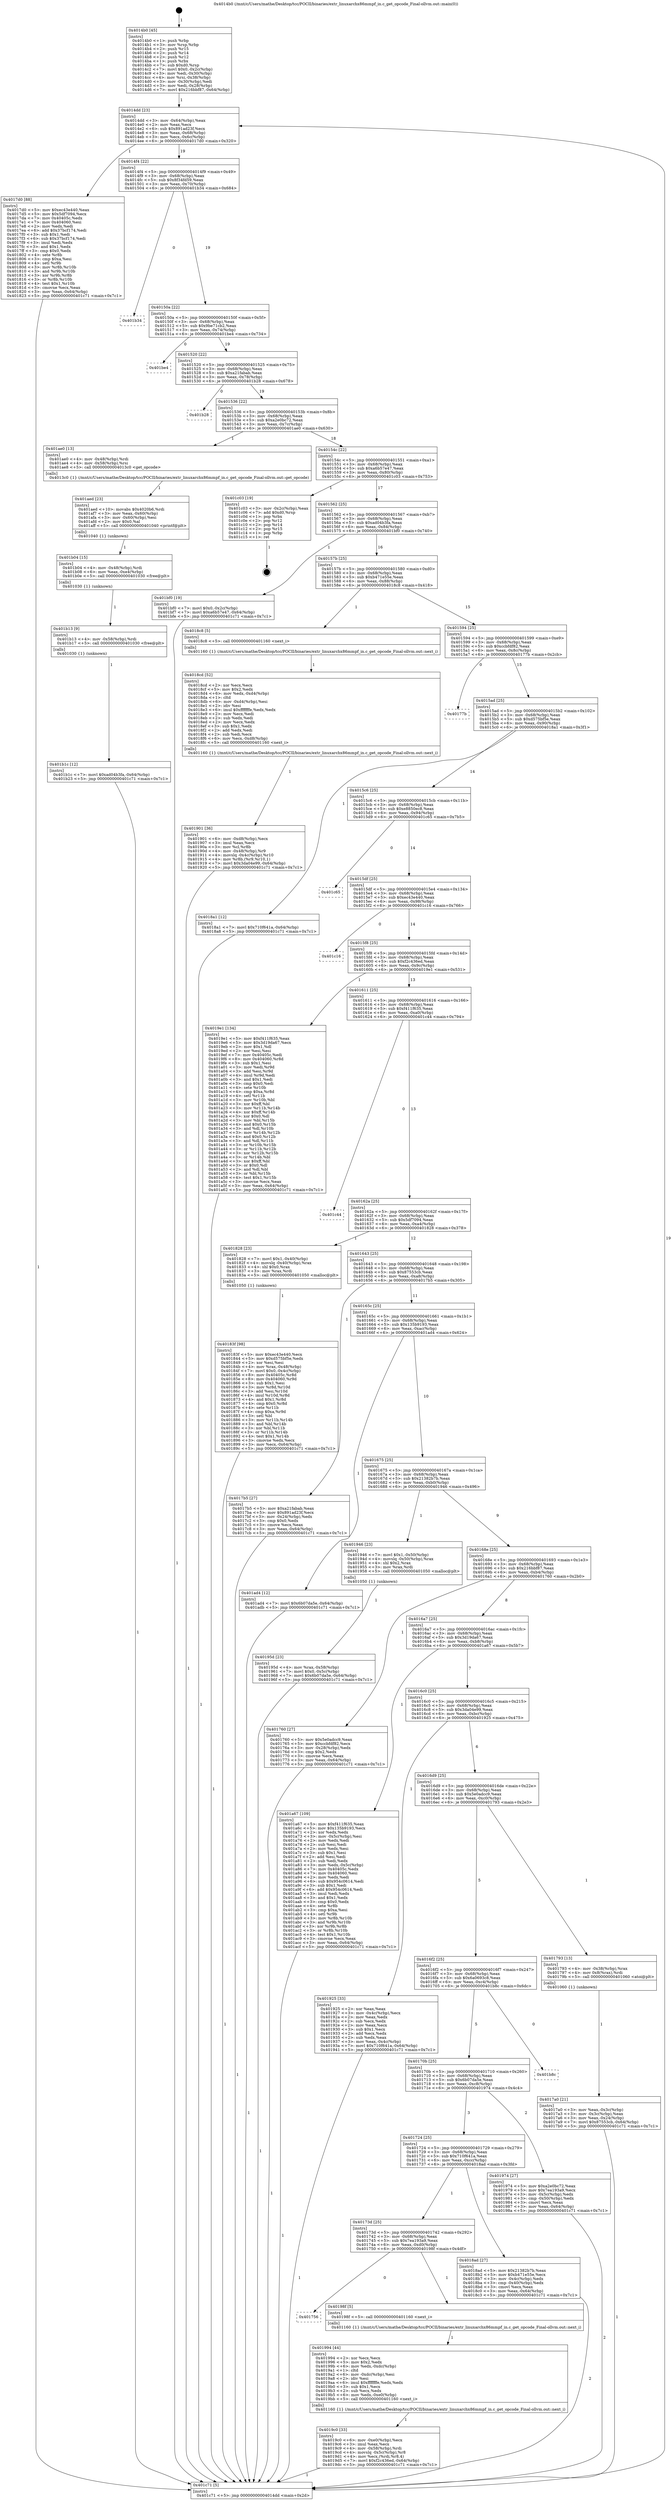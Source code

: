 digraph "0x4014b0" {
  label = "0x4014b0 (/mnt/c/Users/mathe/Desktop/tcc/POCII/binaries/extr_linuxarchx86mmpf_in.c_get_opcode_Final-ollvm.out::main(0))"
  labelloc = "t"
  node[shape=record]

  Entry [label="",width=0.3,height=0.3,shape=circle,fillcolor=black,style=filled]
  "0x4014dd" [label="{
     0x4014dd [23]\l
     | [instrs]\l
     &nbsp;&nbsp;0x4014dd \<+3\>: mov -0x64(%rbp),%eax\l
     &nbsp;&nbsp;0x4014e0 \<+2\>: mov %eax,%ecx\l
     &nbsp;&nbsp;0x4014e2 \<+6\>: sub $0x891ad23f,%ecx\l
     &nbsp;&nbsp;0x4014e8 \<+3\>: mov %eax,-0x68(%rbp)\l
     &nbsp;&nbsp;0x4014eb \<+3\>: mov %ecx,-0x6c(%rbp)\l
     &nbsp;&nbsp;0x4014ee \<+6\>: je 00000000004017d0 \<main+0x320\>\l
  }"]
  "0x4017d0" [label="{
     0x4017d0 [88]\l
     | [instrs]\l
     &nbsp;&nbsp;0x4017d0 \<+5\>: mov $0xec43e440,%eax\l
     &nbsp;&nbsp;0x4017d5 \<+5\>: mov $0x5df7094,%ecx\l
     &nbsp;&nbsp;0x4017da \<+7\>: mov 0x40405c,%edx\l
     &nbsp;&nbsp;0x4017e1 \<+7\>: mov 0x404060,%esi\l
     &nbsp;&nbsp;0x4017e8 \<+2\>: mov %edx,%edi\l
     &nbsp;&nbsp;0x4017ea \<+6\>: add $0x37bcf174,%edi\l
     &nbsp;&nbsp;0x4017f0 \<+3\>: sub $0x1,%edi\l
     &nbsp;&nbsp;0x4017f3 \<+6\>: sub $0x37bcf174,%edi\l
     &nbsp;&nbsp;0x4017f9 \<+3\>: imul %edi,%edx\l
     &nbsp;&nbsp;0x4017fc \<+3\>: and $0x1,%edx\l
     &nbsp;&nbsp;0x4017ff \<+3\>: cmp $0x0,%edx\l
     &nbsp;&nbsp;0x401802 \<+4\>: sete %r8b\l
     &nbsp;&nbsp;0x401806 \<+3\>: cmp $0xa,%esi\l
     &nbsp;&nbsp;0x401809 \<+4\>: setl %r9b\l
     &nbsp;&nbsp;0x40180d \<+3\>: mov %r8b,%r10b\l
     &nbsp;&nbsp;0x401810 \<+3\>: and %r9b,%r10b\l
     &nbsp;&nbsp;0x401813 \<+3\>: xor %r9b,%r8b\l
     &nbsp;&nbsp;0x401816 \<+3\>: or %r8b,%r10b\l
     &nbsp;&nbsp;0x401819 \<+4\>: test $0x1,%r10b\l
     &nbsp;&nbsp;0x40181d \<+3\>: cmovne %ecx,%eax\l
     &nbsp;&nbsp;0x401820 \<+3\>: mov %eax,-0x64(%rbp)\l
     &nbsp;&nbsp;0x401823 \<+5\>: jmp 0000000000401c71 \<main+0x7c1\>\l
  }"]
  "0x4014f4" [label="{
     0x4014f4 [22]\l
     | [instrs]\l
     &nbsp;&nbsp;0x4014f4 \<+5\>: jmp 00000000004014f9 \<main+0x49\>\l
     &nbsp;&nbsp;0x4014f9 \<+3\>: mov -0x68(%rbp),%eax\l
     &nbsp;&nbsp;0x4014fc \<+5\>: sub $0x8f34fd59,%eax\l
     &nbsp;&nbsp;0x401501 \<+3\>: mov %eax,-0x70(%rbp)\l
     &nbsp;&nbsp;0x401504 \<+6\>: je 0000000000401b34 \<main+0x684\>\l
  }"]
  Exit [label="",width=0.3,height=0.3,shape=circle,fillcolor=black,style=filled,peripheries=2]
  "0x401b34" [label="{
     0x401b34\l
  }", style=dashed]
  "0x40150a" [label="{
     0x40150a [22]\l
     | [instrs]\l
     &nbsp;&nbsp;0x40150a \<+5\>: jmp 000000000040150f \<main+0x5f\>\l
     &nbsp;&nbsp;0x40150f \<+3\>: mov -0x68(%rbp),%eax\l
     &nbsp;&nbsp;0x401512 \<+5\>: sub $0x9be71cb2,%eax\l
     &nbsp;&nbsp;0x401517 \<+3\>: mov %eax,-0x74(%rbp)\l
     &nbsp;&nbsp;0x40151a \<+6\>: je 0000000000401be4 \<main+0x734\>\l
  }"]
  "0x401b1c" [label="{
     0x401b1c [12]\l
     | [instrs]\l
     &nbsp;&nbsp;0x401b1c \<+7\>: movl $0xad04b3fa,-0x64(%rbp)\l
     &nbsp;&nbsp;0x401b23 \<+5\>: jmp 0000000000401c71 \<main+0x7c1\>\l
  }"]
  "0x401be4" [label="{
     0x401be4\l
  }", style=dashed]
  "0x401520" [label="{
     0x401520 [22]\l
     | [instrs]\l
     &nbsp;&nbsp;0x401520 \<+5\>: jmp 0000000000401525 \<main+0x75\>\l
     &nbsp;&nbsp;0x401525 \<+3\>: mov -0x68(%rbp),%eax\l
     &nbsp;&nbsp;0x401528 \<+5\>: sub $0xa21fabab,%eax\l
     &nbsp;&nbsp;0x40152d \<+3\>: mov %eax,-0x78(%rbp)\l
     &nbsp;&nbsp;0x401530 \<+6\>: je 0000000000401b28 \<main+0x678\>\l
  }"]
  "0x401b13" [label="{
     0x401b13 [9]\l
     | [instrs]\l
     &nbsp;&nbsp;0x401b13 \<+4\>: mov -0x58(%rbp),%rdi\l
     &nbsp;&nbsp;0x401b17 \<+5\>: call 0000000000401030 \<free@plt\>\l
     | [calls]\l
     &nbsp;&nbsp;0x401030 \{1\} (unknown)\l
  }"]
  "0x401b28" [label="{
     0x401b28\l
  }", style=dashed]
  "0x401536" [label="{
     0x401536 [22]\l
     | [instrs]\l
     &nbsp;&nbsp;0x401536 \<+5\>: jmp 000000000040153b \<main+0x8b\>\l
     &nbsp;&nbsp;0x40153b \<+3\>: mov -0x68(%rbp),%eax\l
     &nbsp;&nbsp;0x40153e \<+5\>: sub $0xa2e0bc72,%eax\l
     &nbsp;&nbsp;0x401543 \<+3\>: mov %eax,-0x7c(%rbp)\l
     &nbsp;&nbsp;0x401546 \<+6\>: je 0000000000401ae0 \<main+0x630\>\l
  }"]
  "0x401b04" [label="{
     0x401b04 [15]\l
     | [instrs]\l
     &nbsp;&nbsp;0x401b04 \<+4\>: mov -0x48(%rbp),%rdi\l
     &nbsp;&nbsp;0x401b08 \<+6\>: mov %eax,-0xe4(%rbp)\l
     &nbsp;&nbsp;0x401b0e \<+5\>: call 0000000000401030 \<free@plt\>\l
     | [calls]\l
     &nbsp;&nbsp;0x401030 \{1\} (unknown)\l
  }"]
  "0x401ae0" [label="{
     0x401ae0 [13]\l
     | [instrs]\l
     &nbsp;&nbsp;0x401ae0 \<+4\>: mov -0x48(%rbp),%rdi\l
     &nbsp;&nbsp;0x401ae4 \<+4\>: mov -0x58(%rbp),%rsi\l
     &nbsp;&nbsp;0x401ae8 \<+5\>: call 00000000004013c0 \<get_opcode\>\l
     | [calls]\l
     &nbsp;&nbsp;0x4013c0 \{1\} (/mnt/c/Users/mathe/Desktop/tcc/POCII/binaries/extr_linuxarchx86mmpf_in.c_get_opcode_Final-ollvm.out::get_opcode)\l
  }"]
  "0x40154c" [label="{
     0x40154c [22]\l
     | [instrs]\l
     &nbsp;&nbsp;0x40154c \<+5\>: jmp 0000000000401551 \<main+0xa1\>\l
     &nbsp;&nbsp;0x401551 \<+3\>: mov -0x68(%rbp),%eax\l
     &nbsp;&nbsp;0x401554 \<+5\>: sub $0xa6b57e47,%eax\l
     &nbsp;&nbsp;0x401559 \<+3\>: mov %eax,-0x80(%rbp)\l
     &nbsp;&nbsp;0x40155c \<+6\>: je 0000000000401c03 \<main+0x753\>\l
  }"]
  "0x401aed" [label="{
     0x401aed [23]\l
     | [instrs]\l
     &nbsp;&nbsp;0x401aed \<+10\>: movabs $0x4020b6,%rdi\l
     &nbsp;&nbsp;0x401af7 \<+3\>: mov %eax,-0x60(%rbp)\l
     &nbsp;&nbsp;0x401afa \<+3\>: mov -0x60(%rbp),%esi\l
     &nbsp;&nbsp;0x401afd \<+2\>: mov $0x0,%al\l
     &nbsp;&nbsp;0x401aff \<+5\>: call 0000000000401040 \<printf@plt\>\l
     | [calls]\l
     &nbsp;&nbsp;0x401040 \{1\} (unknown)\l
  }"]
  "0x401c03" [label="{
     0x401c03 [19]\l
     | [instrs]\l
     &nbsp;&nbsp;0x401c03 \<+3\>: mov -0x2c(%rbp),%eax\l
     &nbsp;&nbsp;0x401c06 \<+7\>: add $0xd0,%rsp\l
     &nbsp;&nbsp;0x401c0d \<+1\>: pop %rbx\l
     &nbsp;&nbsp;0x401c0e \<+2\>: pop %r12\l
     &nbsp;&nbsp;0x401c10 \<+2\>: pop %r14\l
     &nbsp;&nbsp;0x401c12 \<+2\>: pop %r15\l
     &nbsp;&nbsp;0x401c14 \<+1\>: pop %rbp\l
     &nbsp;&nbsp;0x401c15 \<+1\>: ret\l
  }"]
  "0x401562" [label="{
     0x401562 [25]\l
     | [instrs]\l
     &nbsp;&nbsp;0x401562 \<+5\>: jmp 0000000000401567 \<main+0xb7\>\l
     &nbsp;&nbsp;0x401567 \<+3\>: mov -0x68(%rbp),%eax\l
     &nbsp;&nbsp;0x40156a \<+5\>: sub $0xad04b3fa,%eax\l
     &nbsp;&nbsp;0x40156f \<+6\>: mov %eax,-0x84(%rbp)\l
     &nbsp;&nbsp;0x401575 \<+6\>: je 0000000000401bf0 \<main+0x740\>\l
  }"]
  "0x4019c0" [label="{
     0x4019c0 [33]\l
     | [instrs]\l
     &nbsp;&nbsp;0x4019c0 \<+6\>: mov -0xe0(%rbp),%ecx\l
     &nbsp;&nbsp;0x4019c6 \<+3\>: imul %eax,%ecx\l
     &nbsp;&nbsp;0x4019c9 \<+4\>: mov -0x58(%rbp),%rdi\l
     &nbsp;&nbsp;0x4019cd \<+4\>: movslq -0x5c(%rbp),%r8\l
     &nbsp;&nbsp;0x4019d1 \<+4\>: mov %ecx,(%rdi,%r8,4)\l
     &nbsp;&nbsp;0x4019d5 \<+7\>: movl $0xf2c436ed,-0x64(%rbp)\l
     &nbsp;&nbsp;0x4019dc \<+5\>: jmp 0000000000401c71 \<main+0x7c1\>\l
  }"]
  "0x401bf0" [label="{
     0x401bf0 [19]\l
     | [instrs]\l
     &nbsp;&nbsp;0x401bf0 \<+7\>: movl $0x0,-0x2c(%rbp)\l
     &nbsp;&nbsp;0x401bf7 \<+7\>: movl $0xa6b57e47,-0x64(%rbp)\l
     &nbsp;&nbsp;0x401bfe \<+5\>: jmp 0000000000401c71 \<main+0x7c1\>\l
  }"]
  "0x40157b" [label="{
     0x40157b [25]\l
     | [instrs]\l
     &nbsp;&nbsp;0x40157b \<+5\>: jmp 0000000000401580 \<main+0xd0\>\l
     &nbsp;&nbsp;0x401580 \<+3\>: mov -0x68(%rbp),%eax\l
     &nbsp;&nbsp;0x401583 \<+5\>: sub $0xb471e55e,%eax\l
     &nbsp;&nbsp;0x401588 \<+6\>: mov %eax,-0x88(%rbp)\l
     &nbsp;&nbsp;0x40158e \<+6\>: je 00000000004018c8 \<main+0x418\>\l
  }"]
  "0x401994" [label="{
     0x401994 [44]\l
     | [instrs]\l
     &nbsp;&nbsp;0x401994 \<+2\>: xor %ecx,%ecx\l
     &nbsp;&nbsp;0x401996 \<+5\>: mov $0x2,%edx\l
     &nbsp;&nbsp;0x40199b \<+6\>: mov %edx,-0xdc(%rbp)\l
     &nbsp;&nbsp;0x4019a1 \<+1\>: cltd\l
     &nbsp;&nbsp;0x4019a2 \<+6\>: mov -0xdc(%rbp),%esi\l
     &nbsp;&nbsp;0x4019a8 \<+2\>: idiv %esi\l
     &nbsp;&nbsp;0x4019aa \<+6\>: imul $0xfffffffe,%edx,%edx\l
     &nbsp;&nbsp;0x4019b0 \<+3\>: sub $0x1,%ecx\l
     &nbsp;&nbsp;0x4019b3 \<+2\>: sub %ecx,%edx\l
     &nbsp;&nbsp;0x4019b5 \<+6\>: mov %edx,-0xe0(%rbp)\l
     &nbsp;&nbsp;0x4019bb \<+5\>: call 0000000000401160 \<next_i\>\l
     | [calls]\l
     &nbsp;&nbsp;0x401160 \{1\} (/mnt/c/Users/mathe/Desktop/tcc/POCII/binaries/extr_linuxarchx86mmpf_in.c_get_opcode_Final-ollvm.out::next_i)\l
  }"]
  "0x4018c8" [label="{
     0x4018c8 [5]\l
     | [instrs]\l
     &nbsp;&nbsp;0x4018c8 \<+5\>: call 0000000000401160 \<next_i\>\l
     | [calls]\l
     &nbsp;&nbsp;0x401160 \{1\} (/mnt/c/Users/mathe/Desktop/tcc/POCII/binaries/extr_linuxarchx86mmpf_in.c_get_opcode_Final-ollvm.out::next_i)\l
  }"]
  "0x401594" [label="{
     0x401594 [25]\l
     | [instrs]\l
     &nbsp;&nbsp;0x401594 \<+5\>: jmp 0000000000401599 \<main+0xe9\>\l
     &nbsp;&nbsp;0x401599 \<+3\>: mov -0x68(%rbp),%eax\l
     &nbsp;&nbsp;0x40159c \<+5\>: sub $0xccbfdf82,%eax\l
     &nbsp;&nbsp;0x4015a1 \<+6\>: mov %eax,-0x8c(%rbp)\l
     &nbsp;&nbsp;0x4015a7 \<+6\>: je 000000000040177b \<main+0x2cb\>\l
  }"]
  "0x401756" [label="{
     0x401756\l
  }", style=dashed]
  "0x40177b" [label="{
     0x40177b\l
  }", style=dashed]
  "0x4015ad" [label="{
     0x4015ad [25]\l
     | [instrs]\l
     &nbsp;&nbsp;0x4015ad \<+5\>: jmp 00000000004015b2 \<main+0x102\>\l
     &nbsp;&nbsp;0x4015b2 \<+3\>: mov -0x68(%rbp),%eax\l
     &nbsp;&nbsp;0x4015b5 \<+5\>: sub $0xd575bf5e,%eax\l
     &nbsp;&nbsp;0x4015ba \<+6\>: mov %eax,-0x90(%rbp)\l
     &nbsp;&nbsp;0x4015c0 \<+6\>: je 00000000004018a1 \<main+0x3f1\>\l
  }"]
  "0x40198f" [label="{
     0x40198f [5]\l
     | [instrs]\l
     &nbsp;&nbsp;0x40198f \<+5\>: call 0000000000401160 \<next_i\>\l
     | [calls]\l
     &nbsp;&nbsp;0x401160 \{1\} (/mnt/c/Users/mathe/Desktop/tcc/POCII/binaries/extr_linuxarchx86mmpf_in.c_get_opcode_Final-ollvm.out::next_i)\l
  }"]
  "0x4018a1" [label="{
     0x4018a1 [12]\l
     | [instrs]\l
     &nbsp;&nbsp;0x4018a1 \<+7\>: movl $0x710f641a,-0x64(%rbp)\l
     &nbsp;&nbsp;0x4018a8 \<+5\>: jmp 0000000000401c71 \<main+0x7c1\>\l
  }"]
  "0x4015c6" [label="{
     0x4015c6 [25]\l
     | [instrs]\l
     &nbsp;&nbsp;0x4015c6 \<+5\>: jmp 00000000004015cb \<main+0x11b\>\l
     &nbsp;&nbsp;0x4015cb \<+3\>: mov -0x68(%rbp),%eax\l
     &nbsp;&nbsp;0x4015ce \<+5\>: sub $0xe8850ec8,%eax\l
     &nbsp;&nbsp;0x4015d3 \<+6\>: mov %eax,-0x94(%rbp)\l
     &nbsp;&nbsp;0x4015d9 \<+6\>: je 0000000000401c65 \<main+0x7b5\>\l
  }"]
  "0x40195d" [label="{
     0x40195d [23]\l
     | [instrs]\l
     &nbsp;&nbsp;0x40195d \<+4\>: mov %rax,-0x58(%rbp)\l
     &nbsp;&nbsp;0x401961 \<+7\>: movl $0x0,-0x5c(%rbp)\l
     &nbsp;&nbsp;0x401968 \<+7\>: movl $0x6b07da5e,-0x64(%rbp)\l
     &nbsp;&nbsp;0x40196f \<+5\>: jmp 0000000000401c71 \<main+0x7c1\>\l
  }"]
  "0x401c65" [label="{
     0x401c65\l
  }", style=dashed]
  "0x4015df" [label="{
     0x4015df [25]\l
     | [instrs]\l
     &nbsp;&nbsp;0x4015df \<+5\>: jmp 00000000004015e4 \<main+0x134\>\l
     &nbsp;&nbsp;0x4015e4 \<+3\>: mov -0x68(%rbp),%eax\l
     &nbsp;&nbsp;0x4015e7 \<+5\>: sub $0xec43e440,%eax\l
     &nbsp;&nbsp;0x4015ec \<+6\>: mov %eax,-0x98(%rbp)\l
     &nbsp;&nbsp;0x4015f2 \<+6\>: je 0000000000401c16 \<main+0x766\>\l
  }"]
  "0x401901" [label="{
     0x401901 [36]\l
     | [instrs]\l
     &nbsp;&nbsp;0x401901 \<+6\>: mov -0xd8(%rbp),%ecx\l
     &nbsp;&nbsp;0x401907 \<+3\>: imul %eax,%ecx\l
     &nbsp;&nbsp;0x40190a \<+3\>: mov %cl,%r8b\l
     &nbsp;&nbsp;0x40190d \<+4\>: mov -0x48(%rbp),%r9\l
     &nbsp;&nbsp;0x401911 \<+4\>: movslq -0x4c(%rbp),%r10\l
     &nbsp;&nbsp;0x401915 \<+4\>: mov %r8b,(%r9,%r10,1)\l
     &nbsp;&nbsp;0x401919 \<+7\>: movl $0x3da04e99,-0x64(%rbp)\l
     &nbsp;&nbsp;0x401920 \<+5\>: jmp 0000000000401c71 \<main+0x7c1\>\l
  }"]
  "0x401c16" [label="{
     0x401c16\l
  }", style=dashed]
  "0x4015f8" [label="{
     0x4015f8 [25]\l
     | [instrs]\l
     &nbsp;&nbsp;0x4015f8 \<+5\>: jmp 00000000004015fd \<main+0x14d\>\l
     &nbsp;&nbsp;0x4015fd \<+3\>: mov -0x68(%rbp),%eax\l
     &nbsp;&nbsp;0x401600 \<+5\>: sub $0xf2c436ed,%eax\l
     &nbsp;&nbsp;0x401605 \<+6\>: mov %eax,-0x9c(%rbp)\l
     &nbsp;&nbsp;0x40160b \<+6\>: je 00000000004019e1 \<main+0x531\>\l
  }"]
  "0x4018cd" [label="{
     0x4018cd [52]\l
     | [instrs]\l
     &nbsp;&nbsp;0x4018cd \<+2\>: xor %ecx,%ecx\l
     &nbsp;&nbsp;0x4018cf \<+5\>: mov $0x2,%edx\l
     &nbsp;&nbsp;0x4018d4 \<+6\>: mov %edx,-0xd4(%rbp)\l
     &nbsp;&nbsp;0x4018da \<+1\>: cltd\l
     &nbsp;&nbsp;0x4018db \<+6\>: mov -0xd4(%rbp),%esi\l
     &nbsp;&nbsp;0x4018e1 \<+2\>: idiv %esi\l
     &nbsp;&nbsp;0x4018e3 \<+6\>: imul $0xfffffffe,%edx,%edx\l
     &nbsp;&nbsp;0x4018e9 \<+2\>: mov %ecx,%edi\l
     &nbsp;&nbsp;0x4018eb \<+2\>: sub %edx,%edi\l
     &nbsp;&nbsp;0x4018ed \<+2\>: mov %ecx,%edx\l
     &nbsp;&nbsp;0x4018ef \<+3\>: sub $0x1,%edx\l
     &nbsp;&nbsp;0x4018f2 \<+2\>: add %edx,%edi\l
     &nbsp;&nbsp;0x4018f4 \<+2\>: sub %edi,%ecx\l
     &nbsp;&nbsp;0x4018f6 \<+6\>: mov %ecx,-0xd8(%rbp)\l
     &nbsp;&nbsp;0x4018fc \<+5\>: call 0000000000401160 \<next_i\>\l
     | [calls]\l
     &nbsp;&nbsp;0x401160 \{1\} (/mnt/c/Users/mathe/Desktop/tcc/POCII/binaries/extr_linuxarchx86mmpf_in.c_get_opcode_Final-ollvm.out::next_i)\l
  }"]
  "0x4019e1" [label="{
     0x4019e1 [134]\l
     | [instrs]\l
     &nbsp;&nbsp;0x4019e1 \<+5\>: mov $0xf411f635,%eax\l
     &nbsp;&nbsp;0x4019e6 \<+5\>: mov $0x3d19da67,%ecx\l
     &nbsp;&nbsp;0x4019eb \<+2\>: mov $0x1,%dl\l
     &nbsp;&nbsp;0x4019ed \<+2\>: xor %esi,%esi\l
     &nbsp;&nbsp;0x4019ef \<+7\>: mov 0x40405c,%edi\l
     &nbsp;&nbsp;0x4019f6 \<+8\>: mov 0x404060,%r8d\l
     &nbsp;&nbsp;0x4019fe \<+3\>: sub $0x1,%esi\l
     &nbsp;&nbsp;0x401a01 \<+3\>: mov %edi,%r9d\l
     &nbsp;&nbsp;0x401a04 \<+3\>: add %esi,%r9d\l
     &nbsp;&nbsp;0x401a07 \<+4\>: imul %r9d,%edi\l
     &nbsp;&nbsp;0x401a0b \<+3\>: and $0x1,%edi\l
     &nbsp;&nbsp;0x401a0e \<+3\>: cmp $0x0,%edi\l
     &nbsp;&nbsp;0x401a11 \<+4\>: sete %r10b\l
     &nbsp;&nbsp;0x401a15 \<+4\>: cmp $0xa,%r8d\l
     &nbsp;&nbsp;0x401a19 \<+4\>: setl %r11b\l
     &nbsp;&nbsp;0x401a1d \<+3\>: mov %r10b,%bl\l
     &nbsp;&nbsp;0x401a20 \<+3\>: xor $0xff,%bl\l
     &nbsp;&nbsp;0x401a23 \<+3\>: mov %r11b,%r14b\l
     &nbsp;&nbsp;0x401a26 \<+4\>: xor $0xff,%r14b\l
     &nbsp;&nbsp;0x401a2a \<+3\>: xor $0x0,%dl\l
     &nbsp;&nbsp;0x401a2d \<+3\>: mov %bl,%r15b\l
     &nbsp;&nbsp;0x401a30 \<+4\>: and $0x0,%r15b\l
     &nbsp;&nbsp;0x401a34 \<+3\>: and %dl,%r10b\l
     &nbsp;&nbsp;0x401a37 \<+3\>: mov %r14b,%r12b\l
     &nbsp;&nbsp;0x401a3a \<+4\>: and $0x0,%r12b\l
     &nbsp;&nbsp;0x401a3e \<+3\>: and %dl,%r11b\l
     &nbsp;&nbsp;0x401a41 \<+3\>: or %r10b,%r15b\l
     &nbsp;&nbsp;0x401a44 \<+3\>: or %r11b,%r12b\l
     &nbsp;&nbsp;0x401a47 \<+3\>: xor %r12b,%r15b\l
     &nbsp;&nbsp;0x401a4a \<+3\>: or %r14b,%bl\l
     &nbsp;&nbsp;0x401a4d \<+3\>: xor $0xff,%bl\l
     &nbsp;&nbsp;0x401a50 \<+3\>: or $0x0,%dl\l
     &nbsp;&nbsp;0x401a53 \<+2\>: and %dl,%bl\l
     &nbsp;&nbsp;0x401a55 \<+3\>: or %bl,%r15b\l
     &nbsp;&nbsp;0x401a58 \<+4\>: test $0x1,%r15b\l
     &nbsp;&nbsp;0x401a5c \<+3\>: cmovne %ecx,%eax\l
     &nbsp;&nbsp;0x401a5f \<+3\>: mov %eax,-0x64(%rbp)\l
     &nbsp;&nbsp;0x401a62 \<+5\>: jmp 0000000000401c71 \<main+0x7c1\>\l
  }"]
  "0x401611" [label="{
     0x401611 [25]\l
     | [instrs]\l
     &nbsp;&nbsp;0x401611 \<+5\>: jmp 0000000000401616 \<main+0x166\>\l
     &nbsp;&nbsp;0x401616 \<+3\>: mov -0x68(%rbp),%eax\l
     &nbsp;&nbsp;0x401619 \<+5\>: sub $0xf411f635,%eax\l
     &nbsp;&nbsp;0x40161e \<+6\>: mov %eax,-0xa0(%rbp)\l
     &nbsp;&nbsp;0x401624 \<+6\>: je 0000000000401c44 \<main+0x794\>\l
  }"]
  "0x40173d" [label="{
     0x40173d [25]\l
     | [instrs]\l
     &nbsp;&nbsp;0x40173d \<+5\>: jmp 0000000000401742 \<main+0x292\>\l
     &nbsp;&nbsp;0x401742 \<+3\>: mov -0x68(%rbp),%eax\l
     &nbsp;&nbsp;0x401745 \<+5\>: sub $0x7ea193a9,%eax\l
     &nbsp;&nbsp;0x40174a \<+6\>: mov %eax,-0xd0(%rbp)\l
     &nbsp;&nbsp;0x401750 \<+6\>: je 000000000040198f \<main+0x4df\>\l
  }"]
  "0x401c44" [label="{
     0x401c44\l
  }", style=dashed]
  "0x40162a" [label="{
     0x40162a [25]\l
     | [instrs]\l
     &nbsp;&nbsp;0x40162a \<+5\>: jmp 000000000040162f \<main+0x17f\>\l
     &nbsp;&nbsp;0x40162f \<+3\>: mov -0x68(%rbp),%eax\l
     &nbsp;&nbsp;0x401632 \<+5\>: sub $0x5df7094,%eax\l
     &nbsp;&nbsp;0x401637 \<+6\>: mov %eax,-0xa4(%rbp)\l
     &nbsp;&nbsp;0x40163d \<+6\>: je 0000000000401828 \<main+0x378\>\l
  }"]
  "0x4018ad" [label="{
     0x4018ad [27]\l
     | [instrs]\l
     &nbsp;&nbsp;0x4018ad \<+5\>: mov $0x21382b7b,%eax\l
     &nbsp;&nbsp;0x4018b2 \<+5\>: mov $0xb471e55e,%ecx\l
     &nbsp;&nbsp;0x4018b7 \<+3\>: mov -0x4c(%rbp),%edx\l
     &nbsp;&nbsp;0x4018ba \<+3\>: cmp -0x40(%rbp),%edx\l
     &nbsp;&nbsp;0x4018bd \<+3\>: cmovl %ecx,%eax\l
     &nbsp;&nbsp;0x4018c0 \<+3\>: mov %eax,-0x64(%rbp)\l
     &nbsp;&nbsp;0x4018c3 \<+5\>: jmp 0000000000401c71 \<main+0x7c1\>\l
  }"]
  "0x401828" [label="{
     0x401828 [23]\l
     | [instrs]\l
     &nbsp;&nbsp;0x401828 \<+7\>: movl $0x1,-0x40(%rbp)\l
     &nbsp;&nbsp;0x40182f \<+4\>: movslq -0x40(%rbp),%rax\l
     &nbsp;&nbsp;0x401833 \<+4\>: shl $0x0,%rax\l
     &nbsp;&nbsp;0x401837 \<+3\>: mov %rax,%rdi\l
     &nbsp;&nbsp;0x40183a \<+5\>: call 0000000000401050 \<malloc@plt\>\l
     | [calls]\l
     &nbsp;&nbsp;0x401050 \{1\} (unknown)\l
  }"]
  "0x401643" [label="{
     0x401643 [25]\l
     | [instrs]\l
     &nbsp;&nbsp;0x401643 \<+5\>: jmp 0000000000401648 \<main+0x198\>\l
     &nbsp;&nbsp;0x401648 \<+3\>: mov -0x68(%rbp),%eax\l
     &nbsp;&nbsp;0x40164b \<+5\>: sub $0x87553cb,%eax\l
     &nbsp;&nbsp;0x401650 \<+6\>: mov %eax,-0xa8(%rbp)\l
     &nbsp;&nbsp;0x401656 \<+6\>: je 00000000004017b5 \<main+0x305\>\l
  }"]
  "0x401724" [label="{
     0x401724 [25]\l
     | [instrs]\l
     &nbsp;&nbsp;0x401724 \<+5\>: jmp 0000000000401729 \<main+0x279\>\l
     &nbsp;&nbsp;0x401729 \<+3\>: mov -0x68(%rbp),%eax\l
     &nbsp;&nbsp;0x40172c \<+5\>: sub $0x710f641a,%eax\l
     &nbsp;&nbsp;0x401731 \<+6\>: mov %eax,-0xcc(%rbp)\l
     &nbsp;&nbsp;0x401737 \<+6\>: je 00000000004018ad \<main+0x3fd\>\l
  }"]
  "0x4017b5" [label="{
     0x4017b5 [27]\l
     | [instrs]\l
     &nbsp;&nbsp;0x4017b5 \<+5\>: mov $0xa21fabab,%eax\l
     &nbsp;&nbsp;0x4017ba \<+5\>: mov $0x891ad23f,%ecx\l
     &nbsp;&nbsp;0x4017bf \<+3\>: mov -0x24(%rbp),%edx\l
     &nbsp;&nbsp;0x4017c2 \<+3\>: cmp $0x0,%edx\l
     &nbsp;&nbsp;0x4017c5 \<+3\>: cmove %ecx,%eax\l
     &nbsp;&nbsp;0x4017c8 \<+3\>: mov %eax,-0x64(%rbp)\l
     &nbsp;&nbsp;0x4017cb \<+5\>: jmp 0000000000401c71 \<main+0x7c1\>\l
  }"]
  "0x40165c" [label="{
     0x40165c [25]\l
     | [instrs]\l
     &nbsp;&nbsp;0x40165c \<+5\>: jmp 0000000000401661 \<main+0x1b1\>\l
     &nbsp;&nbsp;0x401661 \<+3\>: mov -0x68(%rbp),%eax\l
     &nbsp;&nbsp;0x401664 \<+5\>: sub $0x135b9193,%eax\l
     &nbsp;&nbsp;0x401669 \<+6\>: mov %eax,-0xac(%rbp)\l
     &nbsp;&nbsp;0x40166f \<+6\>: je 0000000000401ad4 \<main+0x624\>\l
  }"]
  "0x401974" [label="{
     0x401974 [27]\l
     | [instrs]\l
     &nbsp;&nbsp;0x401974 \<+5\>: mov $0xa2e0bc72,%eax\l
     &nbsp;&nbsp;0x401979 \<+5\>: mov $0x7ea193a9,%ecx\l
     &nbsp;&nbsp;0x40197e \<+3\>: mov -0x5c(%rbp),%edx\l
     &nbsp;&nbsp;0x401981 \<+3\>: cmp -0x50(%rbp),%edx\l
     &nbsp;&nbsp;0x401984 \<+3\>: cmovl %ecx,%eax\l
     &nbsp;&nbsp;0x401987 \<+3\>: mov %eax,-0x64(%rbp)\l
     &nbsp;&nbsp;0x40198a \<+5\>: jmp 0000000000401c71 \<main+0x7c1\>\l
  }"]
  "0x401ad4" [label="{
     0x401ad4 [12]\l
     | [instrs]\l
     &nbsp;&nbsp;0x401ad4 \<+7\>: movl $0x6b07da5e,-0x64(%rbp)\l
     &nbsp;&nbsp;0x401adb \<+5\>: jmp 0000000000401c71 \<main+0x7c1\>\l
  }"]
  "0x401675" [label="{
     0x401675 [25]\l
     | [instrs]\l
     &nbsp;&nbsp;0x401675 \<+5\>: jmp 000000000040167a \<main+0x1ca\>\l
     &nbsp;&nbsp;0x40167a \<+3\>: mov -0x68(%rbp),%eax\l
     &nbsp;&nbsp;0x40167d \<+5\>: sub $0x21382b7b,%eax\l
     &nbsp;&nbsp;0x401682 \<+6\>: mov %eax,-0xb0(%rbp)\l
     &nbsp;&nbsp;0x401688 \<+6\>: je 0000000000401946 \<main+0x496\>\l
  }"]
  "0x40170b" [label="{
     0x40170b [25]\l
     | [instrs]\l
     &nbsp;&nbsp;0x40170b \<+5\>: jmp 0000000000401710 \<main+0x260\>\l
     &nbsp;&nbsp;0x401710 \<+3\>: mov -0x68(%rbp),%eax\l
     &nbsp;&nbsp;0x401713 \<+5\>: sub $0x6b07da5e,%eax\l
     &nbsp;&nbsp;0x401718 \<+6\>: mov %eax,-0xc8(%rbp)\l
     &nbsp;&nbsp;0x40171e \<+6\>: je 0000000000401974 \<main+0x4c4\>\l
  }"]
  "0x401946" [label="{
     0x401946 [23]\l
     | [instrs]\l
     &nbsp;&nbsp;0x401946 \<+7\>: movl $0x1,-0x50(%rbp)\l
     &nbsp;&nbsp;0x40194d \<+4\>: movslq -0x50(%rbp),%rax\l
     &nbsp;&nbsp;0x401951 \<+4\>: shl $0x2,%rax\l
     &nbsp;&nbsp;0x401955 \<+3\>: mov %rax,%rdi\l
     &nbsp;&nbsp;0x401958 \<+5\>: call 0000000000401050 \<malloc@plt\>\l
     | [calls]\l
     &nbsp;&nbsp;0x401050 \{1\} (unknown)\l
  }"]
  "0x40168e" [label="{
     0x40168e [25]\l
     | [instrs]\l
     &nbsp;&nbsp;0x40168e \<+5\>: jmp 0000000000401693 \<main+0x1e3\>\l
     &nbsp;&nbsp;0x401693 \<+3\>: mov -0x68(%rbp),%eax\l
     &nbsp;&nbsp;0x401696 \<+5\>: sub $0x216bbf87,%eax\l
     &nbsp;&nbsp;0x40169b \<+6\>: mov %eax,-0xb4(%rbp)\l
     &nbsp;&nbsp;0x4016a1 \<+6\>: je 0000000000401760 \<main+0x2b0\>\l
  }"]
  "0x401b8c" [label="{
     0x401b8c\l
  }", style=dashed]
  "0x401760" [label="{
     0x401760 [27]\l
     | [instrs]\l
     &nbsp;&nbsp;0x401760 \<+5\>: mov $0x5e0adcc9,%eax\l
     &nbsp;&nbsp;0x401765 \<+5\>: mov $0xccbfdf82,%ecx\l
     &nbsp;&nbsp;0x40176a \<+3\>: mov -0x28(%rbp),%edx\l
     &nbsp;&nbsp;0x40176d \<+3\>: cmp $0x2,%edx\l
     &nbsp;&nbsp;0x401770 \<+3\>: cmovne %ecx,%eax\l
     &nbsp;&nbsp;0x401773 \<+3\>: mov %eax,-0x64(%rbp)\l
     &nbsp;&nbsp;0x401776 \<+5\>: jmp 0000000000401c71 \<main+0x7c1\>\l
  }"]
  "0x4016a7" [label="{
     0x4016a7 [25]\l
     | [instrs]\l
     &nbsp;&nbsp;0x4016a7 \<+5\>: jmp 00000000004016ac \<main+0x1fc\>\l
     &nbsp;&nbsp;0x4016ac \<+3\>: mov -0x68(%rbp),%eax\l
     &nbsp;&nbsp;0x4016af \<+5\>: sub $0x3d19da67,%eax\l
     &nbsp;&nbsp;0x4016b4 \<+6\>: mov %eax,-0xb8(%rbp)\l
     &nbsp;&nbsp;0x4016ba \<+6\>: je 0000000000401a67 \<main+0x5b7\>\l
  }"]
  "0x401c71" [label="{
     0x401c71 [5]\l
     | [instrs]\l
     &nbsp;&nbsp;0x401c71 \<+5\>: jmp 00000000004014dd \<main+0x2d\>\l
  }"]
  "0x4014b0" [label="{
     0x4014b0 [45]\l
     | [instrs]\l
     &nbsp;&nbsp;0x4014b0 \<+1\>: push %rbp\l
     &nbsp;&nbsp;0x4014b1 \<+3\>: mov %rsp,%rbp\l
     &nbsp;&nbsp;0x4014b4 \<+2\>: push %r15\l
     &nbsp;&nbsp;0x4014b6 \<+2\>: push %r14\l
     &nbsp;&nbsp;0x4014b8 \<+2\>: push %r12\l
     &nbsp;&nbsp;0x4014ba \<+1\>: push %rbx\l
     &nbsp;&nbsp;0x4014bb \<+7\>: sub $0xd0,%rsp\l
     &nbsp;&nbsp;0x4014c2 \<+7\>: movl $0x0,-0x2c(%rbp)\l
     &nbsp;&nbsp;0x4014c9 \<+3\>: mov %edi,-0x30(%rbp)\l
     &nbsp;&nbsp;0x4014cc \<+4\>: mov %rsi,-0x38(%rbp)\l
     &nbsp;&nbsp;0x4014d0 \<+3\>: mov -0x30(%rbp),%edi\l
     &nbsp;&nbsp;0x4014d3 \<+3\>: mov %edi,-0x28(%rbp)\l
     &nbsp;&nbsp;0x4014d6 \<+7\>: movl $0x216bbf87,-0x64(%rbp)\l
  }"]
  "0x40183f" [label="{
     0x40183f [98]\l
     | [instrs]\l
     &nbsp;&nbsp;0x40183f \<+5\>: mov $0xec43e440,%ecx\l
     &nbsp;&nbsp;0x401844 \<+5\>: mov $0xd575bf5e,%edx\l
     &nbsp;&nbsp;0x401849 \<+2\>: xor %esi,%esi\l
     &nbsp;&nbsp;0x40184b \<+4\>: mov %rax,-0x48(%rbp)\l
     &nbsp;&nbsp;0x40184f \<+7\>: movl $0x0,-0x4c(%rbp)\l
     &nbsp;&nbsp;0x401856 \<+8\>: mov 0x40405c,%r8d\l
     &nbsp;&nbsp;0x40185e \<+8\>: mov 0x404060,%r9d\l
     &nbsp;&nbsp;0x401866 \<+3\>: sub $0x1,%esi\l
     &nbsp;&nbsp;0x401869 \<+3\>: mov %r8d,%r10d\l
     &nbsp;&nbsp;0x40186c \<+3\>: add %esi,%r10d\l
     &nbsp;&nbsp;0x40186f \<+4\>: imul %r10d,%r8d\l
     &nbsp;&nbsp;0x401873 \<+4\>: and $0x1,%r8d\l
     &nbsp;&nbsp;0x401877 \<+4\>: cmp $0x0,%r8d\l
     &nbsp;&nbsp;0x40187b \<+4\>: sete %r11b\l
     &nbsp;&nbsp;0x40187f \<+4\>: cmp $0xa,%r9d\l
     &nbsp;&nbsp;0x401883 \<+3\>: setl %bl\l
     &nbsp;&nbsp;0x401886 \<+3\>: mov %r11b,%r14b\l
     &nbsp;&nbsp;0x401889 \<+3\>: and %bl,%r14b\l
     &nbsp;&nbsp;0x40188c \<+3\>: xor %bl,%r11b\l
     &nbsp;&nbsp;0x40188f \<+3\>: or %r11b,%r14b\l
     &nbsp;&nbsp;0x401892 \<+4\>: test $0x1,%r14b\l
     &nbsp;&nbsp;0x401896 \<+3\>: cmovne %edx,%ecx\l
     &nbsp;&nbsp;0x401899 \<+3\>: mov %ecx,-0x64(%rbp)\l
     &nbsp;&nbsp;0x40189c \<+5\>: jmp 0000000000401c71 \<main+0x7c1\>\l
  }"]
  "0x401a67" [label="{
     0x401a67 [109]\l
     | [instrs]\l
     &nbsp;&nbsp;0x401a67 \<+5\>: mov $0xf411f635,%eax\l
     &nbsp;&nbsp;0x401a6c \<+5\>: mov $0x135b9193,%ecx\l
     &nbsp;&nbsp;0x401a71 \<+2\>: xor %edx,%edx\l
     &nbsp;&nbsp;0x401a73 \<+3\>: mov -0x5c(%rbp),%esi\l
     &nbsp;&nbsp;0x401a76 \<+2\>: mov %edx,%edi\l
     &nbsp;&nbsp;0x401a78 \<+2\>: sub %esi,%edi\l
     &nbsp;&nbsp;0x401a7a \<+2\>: mov %edx,%esi\l
     &nbsp;&nbsp;0x401a7c \<+3\>: sub $0x1,%esi\l
     &nbsp;&nbsp;0x401a7f \<+2\>: add %esi,%edi\l
     &nbsp;&nbsp;0x401a81 \<+2\>: sub %edi,%edx\l
     &nbsp;&nbsp;0x401a83 \<+3\>: mov %edx,-0x5c(%rbp)\l
     &nbsp;&nbsp;0x401a86 \<+7\>: mov 0x40405c,%edx\l
     &nbsp;&nbsp;0x401a8d \<+7\>: mov 0x404060,%esi\l
     &nbsp;&nbsp;0x401a94 \<+2\>: mov %edx,%edi\l
     &nbsp;&nbsp;0x401a96 \<+6\>: sub $0x954c0614,%edi\l
     &nbsp;&nbsp;0x401a9c \<+3\>: sub $0x1,%edi\l
     &nbsp;&nbsp;0x401a9f \<+6\>: add $0x954c0614,%edi\l
     &nbsp;&nbsp;0x401aa5 \<+3\>: imul %edi,%edx\l
     &nbsp;&nbsp;0x401aa8 \<+3\>: and $0x1,%edx\l
     &nbsp;&nbsp;0x401aab \<+3\>: cmp $0x0,%edx\l
     &nbsp;&nbsp;0x401aae \<+4\>: sete %r8b\l
     &nbsp;&nbsp;0x401ab2 \<+3\>: cmp $0xa,%esi\l
     &nbsp;&nbsp;0x401ab5 \<+4\>: setl %r9b\l
     &nbsp;&nbsp;0x401ab9 \<+3\>: mov %r8b,%r10b\l
     &nbsp;&nbsp;0x401abc \<+3\>: and %r9b,%r10b\l
     &nbsp;&nbsp;0x401abf \<+3\>: xor %r9b,%r8b\l
     &nbsp;&nbsp;0x401ac2 \<+3\>: or %r8b,%r10b\l
     &nbsp;&nbsp;0x401ac5 \<+4\>: test $0x1,%r10b\l
     &nbsp;&nbsp;0x401ac9 \<+3\>: cmovne %ecx,%eax\l
     &nbsp;&nbsp;0x401acc \<+3\>: mov %eax,-0x64(%rbp)\l
     &nbsp;&nbsp;0x401acf \<+5\>: jmp 0000000000401c71 \<main+0x7c1\>\l
  }"]
  "0x4016c0" [label="{
     0x4016c0 [25]\l
     | [instrs]\l
     &nbsp;&nbsp;0x4016c0 \<+5\>: jmp 00000000004016c5 \<main+0x215\>\l
     &nbsp;&nbsp;0x4016c5 \<+3\>: mov -0x68(%rbp),%eax\l
     &nbsp;&nbsp;0x4016c8 \<+5\>: sub $0x3da04e99,%eax\l
     &nbsp;&nbsp;0x4016cd \<+6\>: mov %eax,-0xbc(%rbp)\l
     &nbsp;&nbsp;0x4016d3 \<+6\>: je 0000000000401925 \<main+0x475\>\l
  }"]
  "0x4017a0" [label="{
     0x4017a0 [21]\l
     | [instrs]\l
     &nbsp;&nbsp;0x4017a0 \<+3\>: mov %eax,-0x3c(%rbp)\l
     &nbsp;&nbsp;0x4017a3 \<+3\>: mov -0x3c(%rbp),%eax\l
     &nbsp;&nbsp;0x4017a6 \<+3\>: mov %eax,-0x24(%rbp)\l
     &nbsp;&nbsp;0x4017a9 \<+7\>: movl $0x87553cb,-0x64(%rbp)\l
     &nbsp;&nbsp;0x4017b0 \<+5\>: jmp 0000000000401c71 \<main+0x7c1\>\l
  }"]
  "0x401925" [label="{
     0x401925 [33]\l
     | [instrs]\l
     &nbsp;&nbsp;0x401925 \<+2\>: xor %eax,%eax\l
     &nbsp;&nbsp;0x401927 \<+3\>: mov -0x4c(%rbp),%ecx\l
     &nbsp;&nbsp;0x40192a \<+2\>: mov %eax,%edx\l
     &nbsp;&nbsp;0x40192c \<+2\>: sub %ecx,%edx\l
     &nbsp;&nbsp;0x40192e \<+2\>: mov %eax,%ecx\l
     &nbsp;&nbsp;0x401930 \<+3\>: sub $0x1,%ecx\l
     &nbsp;&nbsp;0x401933 \<+2\>: add %ecx,%edx\l
     &nbsp;&nbsp;0x401935 \<+2\>: sub %edx,%eax\l
     &nbsp;&nbsp;0x401937 \<+3\>: mov %eax,-0x4c(%rbp)\l
     &nbsp;&nbsp;0x40193a \<+7\>: movl $0x710f641a,-0x64(%rbp)\l
     &nbsp;&nbsp;0x401941 \<+5\>: jmp 0000000000401c71 \<main+0x7c1\>\l
  }"]
  "0x4016d9" [label="{
     0x4016d9 [25]\l
     | [instrs]\l
     &nbsp;&nbsp;0x4016d9 \<+5\>: jmp 00000000004016de \<main+0x22e\>\l
     &nbsp;&nbsp;0x4016de \<+3\>: mov -0x68(%rbp),%eax\l
     &nbsp;&nbsp;0x4016e1 \<+5\>: sub $0x5e0adcc9,%eax\l
     &nbsp;&nbsp;0x4016e6 \<+6\>: mov %eax,-0xc0(%rbp)\l
     &nbsp;&nbsp;0x4016ec \<+6\>: je 0000000000401793 \<main+0x2e3\>\l
  }"]
  "0x4016f2" [label="{
     0x4016f2 [25]\l
     | [instrs]\l
     &nbsp;&nbsp;0x4016f2 \<+5\>: jmp 00000000004016f7 \<main+0x247\>\l
     &nbsp;&nbsp;0x4016f7 \<+3\>: mov -0x68(%rbp),%eax\l
     &nbsp;&nbsp;0x4016fa \<+5\>: sub $0x6a0693c8,%eax\l
     &nbsp;&nbsp;0x4016ff \<+6\>: mov %eax,-0xc4(%rbp)\l
     &nbsp;&nbsp;0x401705 \<+6\>: je 0000000000401b8c \<main+0x6dc\>\l
  }"]
  "0x401793" [label="{
     0x401793 [13]\l
     | [instrs]\l
     &nbsp;&nbsp;0x401793 \<+4\>: mov -0x38(%rbp),%rax\l
     &nbsp;&nbsp;0x401797 \<+4\>: mov 0x8(%rax),%rdi\l
     &nbsp;&nbsp;0x40179b \<+5\>: call 0000000000401060 \<atoi@plt\>\l
     | [calls]\l
     &nbsp;&nbsp;0x401060 \{1\} (unknown)\l
  }"]
  Entry -> "0x4014b0" [label=" 1"]
  "0x4014dd" -> "0x4017d0" [label=" 1"]
  "0x4014dd" -> "0x4014f4" [label=" 19"]
  "0x401c03" -> Exit [label=" 1"]
  "0x4014f4" -> "0x401b34" [label=" 0"]
  "0x4014f4" -> "0x40150a" [label=" 19"]
  "0x401bf0" -> "0x401c71" [label=" 1"]
  "0x40150a" -> "0x401be4" [label=" 0"]
  "0x40150a" -> "0x401520" [label=" 19"]
  "0x401b1c" -> "0x401c71" [label=" 1"]
  "0x401520" -> "0x401b28" [label=" 0"]
  "0x401520" -> "0x401536" [label=" 19"]
  "0x401b13" -> "0x401b1c" [label=" 1"]
  "0x401536" -> "0x401ae0" [label=" 1"]
  "0x401536" -> "0x40154c" [label=" 18"]
  "0x401b04" -> "0x401b13" [label=" 1"]
  "0x40154c" -> "0x401c03" [label=" 1"]
  "0x40154c" -> "0x401562" [label=" 17"]
  "0x401aed" -> "0x401b04" [label=" 1"]
  "0x401562" -> "0x401bf0" [label=" 1"]
  "0x401562" -> "0x40157b" [label=" 16"]
  "0x401ae0" -> "0x401aed" [label=" 1"]
  "0x40157b" -> "0x4018c8" [label=" 1"]
  "0x40157b" -> "0x401594" [label=" 15"]
  "0x401ad4" -> "0x401c71" [label=" 1"]
  "0x401594" -> "0x40177b" [label=" 0"]
  "0x401594" -> "0x4015ad" [label=" 15"]
  "0x401a67" -> "0x401c71" [label=" 1"]
  "0x4015ad" -> "0x4018a1" [label=" 1"]
  "0x4015ad" -> "0x4015c6" [label=" 14"]
  "0x4019e1" -> "0x401c71" [label=" 1"]
  "0x4015c6" -> "0x401c65" [label=" 0"]
  "0x4015c6" -> "0x4015df" [label=" 14"]
  "0x401994" -> "0x4019c0" [label=" 1"]
  "0x4015df" -> "0x401c16" [label=" 0"]
  "0x4015df" -> "0x4015f8" [label=" 14"]
  "0x40198f" -> "0x401994" [label=" 1"]
  "0x4015f8" -> "0x4019e1" [label=" 1"]
  "0x4015f8" -> "0x401611" [label=" 13"]
  "0x40173d" -> "0x401756" [label=" 0"]
  "0x401611" -> "0x401c44" [label=" 0"]
  "0x401611" -> "0x40162a" [label=" 13"]
  "0x40173d" -> "0x40198f" [label=" 1"]
  "0x40162a" -> "0x401828" [label=" 1"]
  "0x40162a" -> "0x401643" [label=" 12"]
  "0x4019c0" -> "0x401c71" [label=" 1"]
  "0x401643" -> "0x4017b5" [label=" 1"]
  "0x401643" -> "0x40165c" [label=" 11"]
  "0x40195d" -> "0x401c71" [label=" 1"]
  "0x40165c" -> "0x401ad4" [label=" 1"]
  "0x40165c" -> "0x401675" [label=" 10"]
  "0x401946" -> "0x40195d" [label=" 1"]
  "0x401675" -> "0x401946" [label=" 1"]
  "0x401675" -> "0x40168e" [label=" 9"]
  "0x401901" -> "0x401c71" [label=" 1"]
  "0x40168e" -> "0x401760" [label=" 1"]
  "0x40168e" -> "0x4016a7" [label=" 8"]
  "0x401760" -> "0x401c71" [label=" 1"]
  "0x4014b0" -> "0x4014dd" [label=" 1"]
  "0x401c71" -> "0x4014dd" [label=" 19"]
  "0x4018cd" -> "0x401901" [label=" 1"]
  "0x4016a7" -> "0x401a67" [label=" 1"]
  "0x4016a7" -> "0x4016c0" [label=" 7"]
  "0x4018ad" -> "0x401c71" [label=" 2"]
  "0x4016c0" -> "0x401925" [label=" 1"]
  "0x4016c0" -> "0x4016d9" [label=" 6"]
  "0x401724" -> "0x40173d" [label=" 1"]
  "0x4016d9" -> "0x401793" [label=" 1"]
  "0x4016d9" -> "0x4016f2" [label=" 5"]
  "0x401793" -> "0x4017a0" [label=" 1"]
  "0x4017a0" -> "0x401c71" [label=" 1"]
  "0x4017b5" -> "0x401c71" [label=" 1"]
  "0x4017d0" -> "0x401c71" [label=" 1"]
  "0x401828" -> "0x40183f" [label=" 1"]
  "0x40183f" -> "0x401c71" [label=" 1"]
  "0x4018a1" -> "0x401c71" [label=" 1"]
  "0x4018c8" -> "0x4018cd" [label=" 1"]
  "0x4016f2" -> "0x401b8c" [label=" 0"]
  "0x4016f2" -> "0x40170b" [label=" 5"]
  "0x401925" -> "0x401c71" [label=" 1"]
  "0x40170b" -> "0x401974" [label=" 2"]
  "0x40170b" -> "0x401724" [label=" 3"]
  "0x401974" -> "0x401c71" [label=" 2"]
  "0x401724" -> "0x4018ad" [label=" 2"]
}
